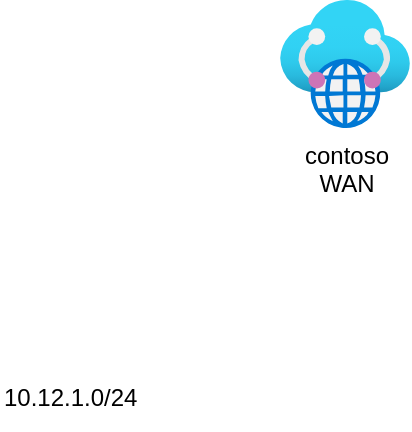<mxfile version="16.5.1" type="device"><diagram id="aPiT-PGSKgs39lGWBKkV" name="Page-1"><mxGraphModel dx="1102" dy="1025" grid="1" gridSize="10" guides="1" tooltips="1" connect="1" arrows="1" fold="1" page="1" pageScale="1" pageWidth="827" pageHeight="1169" math="0" shadow="0"><root><mxCell id="0"/><mxCell id="1" parent="0"/><mxCell id="bsmPjeTT9gQ6tpzZUVyZ-1" value="contoso&lt;br&gt;WAN" style="aspect=fixed;html=1;points=[];align=center;image;fontSize=12;image=img/lib/azure2/networking/Virtual_WANs.svg;" vertex="1" parent="1"><mxGeometry x="350" y="350" width="65" height="64" as="geometry"/></mxCell><UserObject label="10.12.1.0/24" link="10.12.1.0/24" id="bsmPjeTT9gQ6tpzZUVyZ-2"><mxCell style="text;whiteSpace=wrap;html=1;" vertex="1" parent="1"><mxGeometry x="210" y="535" width="90" height="30" as="geometry"/></mxCell></UserObject></root></mxGraphModel></diagram></mxfile>